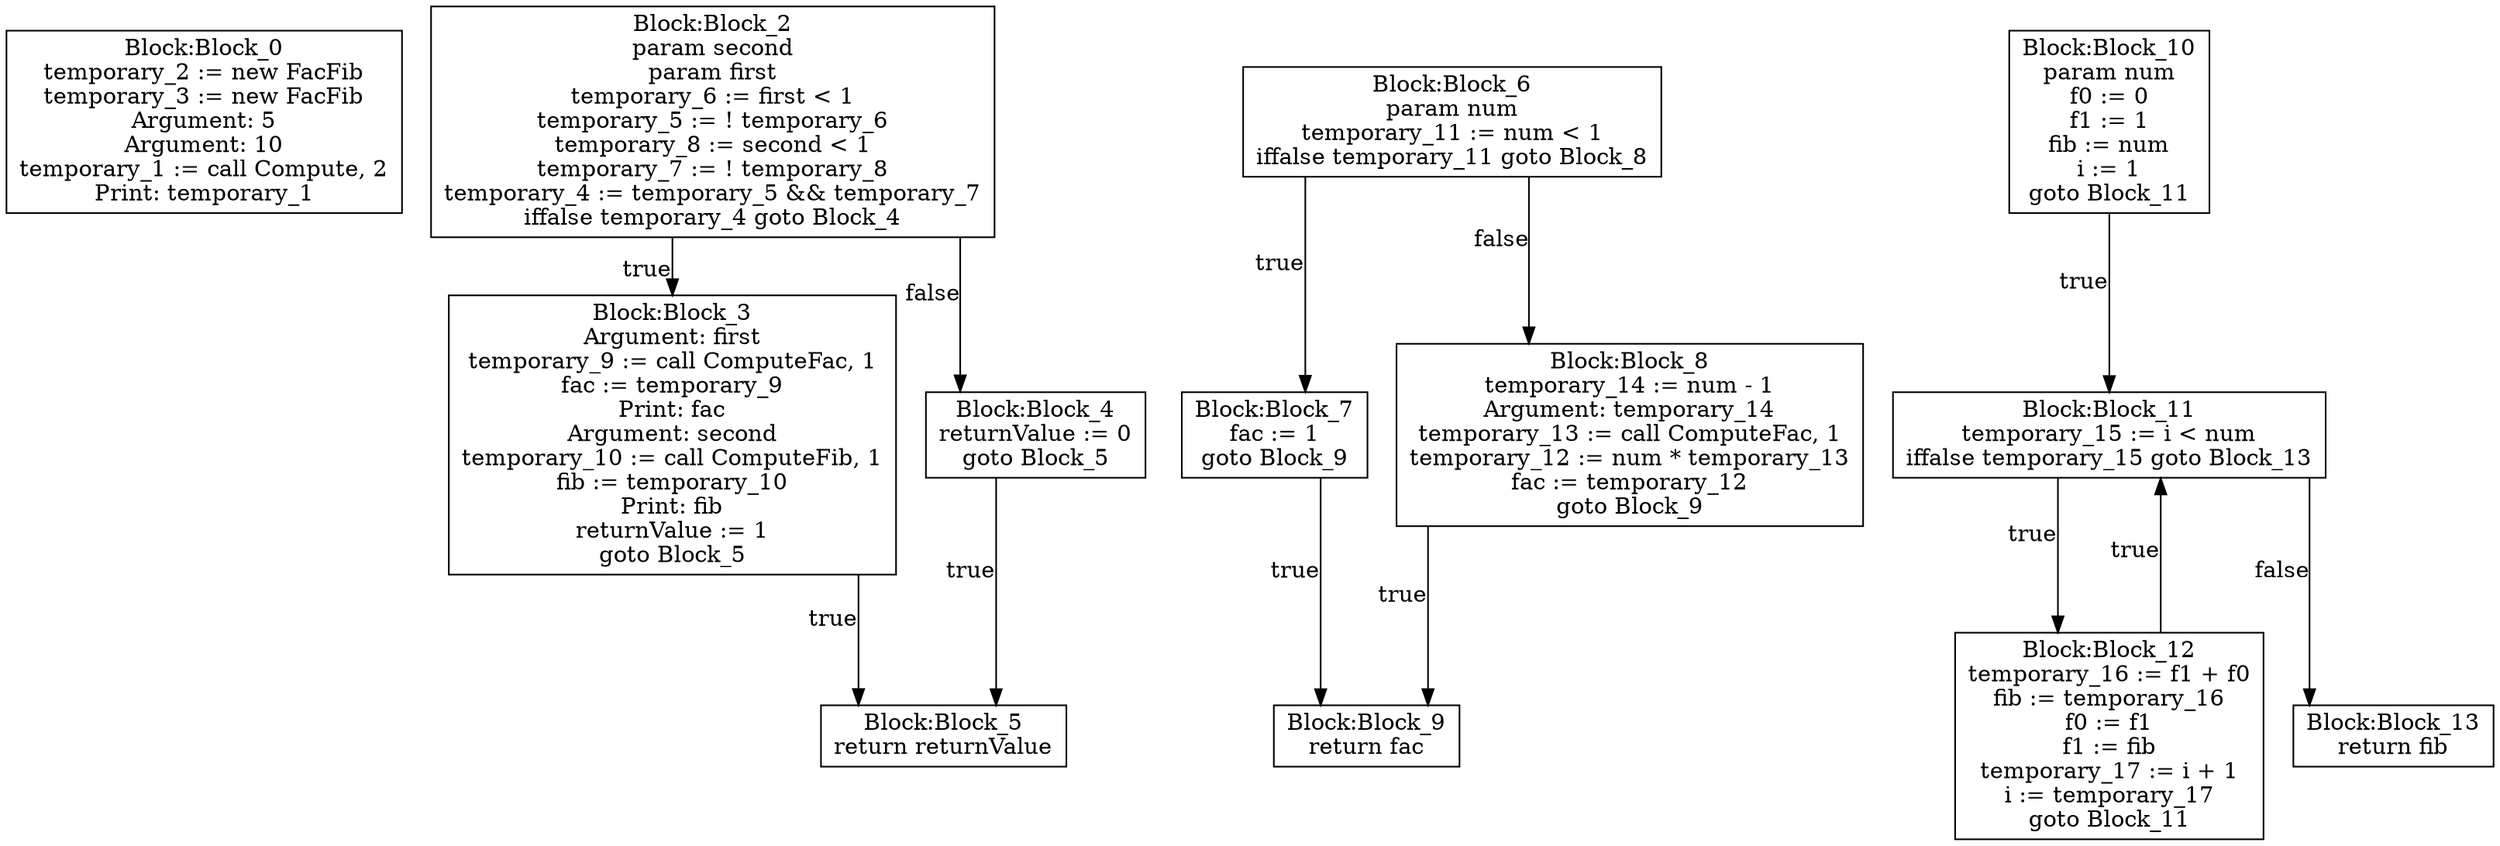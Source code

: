 digraph {
graph [ splines = ortho ]
	node [ shape = box ];
Block_0 [label="Block:Block_0
temporary_2 := new FacFib
temporary_3 := new FacFib
Argument: 5
Argument: 10
temporary_1 := call Compute, 2
Print: temporary_1"];
Block_2 [label="Block:Block_2
param second
param first
temporary_6 := first < 1
temporary_5 := ! temporary_6
temporary_8 := second < 1
temporary_7 := ! temporary_8
temporary_4 := temporary_5 && temporary_7
iffalse temporary_4 goto Block_4"];
Block_2 -> Block_3 [xlabel = "true"]
Block_3 [label="Block:Block_3
Argument: first
temporary_9 := call ComputeFac, 1
fac := temporary_9
Print: fac
Argument: second
temporary_10 := call ComputeFib, 1
fib := temporary_10
Print: fib
returnValue := 1
goto Block_5"];
Block_3 -> Block_5 [xlabel = "true"]
Block_5 [label="Block:Block_5
return returnValue"];
Block_2 -> Block_4 [xlabel = "false"]
Block_4 [label="Block:Block_4
returnValue := 0
goto Block_5"];
Block_4 -> Block_5 [xlabel = "true"]
Block_6 [label="Block:Block_6
param num
temporary_11 := num < 1
iffalse temporary_11 goto Block_8"];
Block_6 -> Block_7 [xlabel = "true"]
Block_7 [label="Block:Block_7
fac := 1
goto Block_9"];
Block_7 -> Block_9 [xlabel = "true"]
Block_9 [label="Block:Block_9
return fac"];
Block_6 -> Block_8 [xlabel = "false"]
Block_8 [label="Block:Block_8
temporary_14 := num - 1
Argument: temporary_14
temporary_13 := call ComputeFac, 1
temporary_12 := num * temporary_13
fac := temporary_12
goto Block_9"];
Block_8 -> Block_9 [xlabel = "true"]
Block_10 [label="Block:Block_10
param num
f0 := 0
f1 := 1
fib := num
i := 1
goto Block_11"];
Block_10 -> Block_11 [xlabel = "true"]
Block_11 [label="Block:Block_11
temporary_15 := i < num
iffalse temporary_15 goto Block_13"];
Block_11 -> Block_12 [xlabel = "true"]
Block_12 [label="Block:Block_12
temporary_16 := f1 + f0
fib := temporary_16
f0 := f1
f1 := fib
temporary_17 := i + 1
i := temporary_17
goto Block_11"];
Block_12 -> Block_11 [xlabel = "true"]
Block_11 -> Block_13 [xlabel = "false"]
Block_13 [label="Block:Block_13
return fib"];
}
